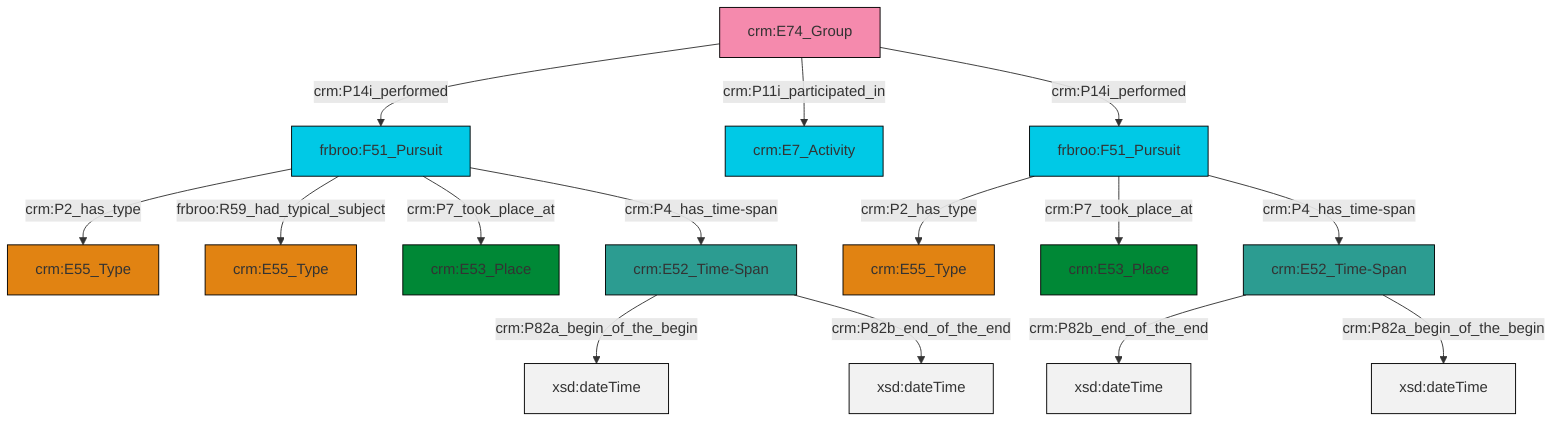 graph TD
classDef Literal fill:#f2f2f2,stroke:#000000;
classDef CRM_Entity fill:#FFFFFF,stroke:#000000;
classDef Temporal_Entity fill:#00C9E6, stroke:#000000;
classDef Type fill:#E18312, stroke:#000000;
classDef Time-Span fill:#2C9C91, stroke:#000000;
classDef Appellation fill:#FFEB7F, stroke:#000000;
classDef Place fill:#008836, stroke:#000000;
classDef Persistent_Item fill:#B266B2, stroke:#000000;
classDef Conceptual_Object fill:#FFD700, stroke:#000000;
classDef Physical_Thing fill:#D2B48C, stroke:#000000;
classDef Actor fill:#f58aad, stroke:#000000;
classDef PC_Classes fill:#4ce600, stroke:#000000;
classDef Multi fill:#cccccc,stroke:#000000;

0["crm:E74_Group"]:::Actor -->|crm:P14i_performed| 1["frbroo:F51_Pursuit"]:::Temporal_Entity
1["frbroo:F51_Pursuit"]:::Temporal_Entity -->|crm:P2_has_type| 6["crm:E55_Type"]:::Type
11["frbroo:F51_Pursuit"]:::Temporal_Entity -->|crm:P2_has_type| 2["crm:E55_Type"]:::Type
1["frbroo:F51_Pursuit"]:::Temporal_Entity -->|frbroo:R59_had_typical_subject| 4["crm:E55_Type"]:::Type
12["crm:E52_Time-Span"]:::Time-Span -->|crm:P82a_begin_of_the_begin| 13[xsd:dateTime]:::Literal
1["frbroo:F51_Pursuit"]:::Temporal_Entity -->|crm:P7_took_place_at| 7["crm:E53_Place"]:::Place
11["frbroo:F51_Pursuit"]:::Temporal_Entity -->|crm:P7_took_place_at| 14["crm:E53_Place"]:::Place
0["crm:E74_Group"]:::Actor -->|crm:P11i_participated_in| 16["crm:E7_Activity"]:::Temporal_Entity
0["crm:E74_Group"]:::Actor -->|crm:P14i_performed| 11["frbroo:F51_Pursuit"]:::Temporal_Entity
1["frbroo:F51_Pursuit"]:::Temporal_Entity -->|crm:P4_has_time-span| 12["crm:E52_Time-Span"]:::Time-Span
18["crm:E52_Time-Span"]:::Time-Span -->|crm:P82b_end_of_the_end| 20[xsd:dateTime]:::Literal
18["crm:E52_Time-Span"]:::Time-Span -->|crm:P82a_begin_of_the_begin| 24[xsd:dateTime]:::Literal
12["crm:E52_Time-Span"]:::Time-Span -->|crm:P82b_end_of_the_end| 25[xsd:dateTime]:::Literal
11["frbroo:F51_Pursuit"]:::Temporal_Entity -->|crm:P4_has_time-span| 18["crm:E52_Time-Span"]:::Time-Span